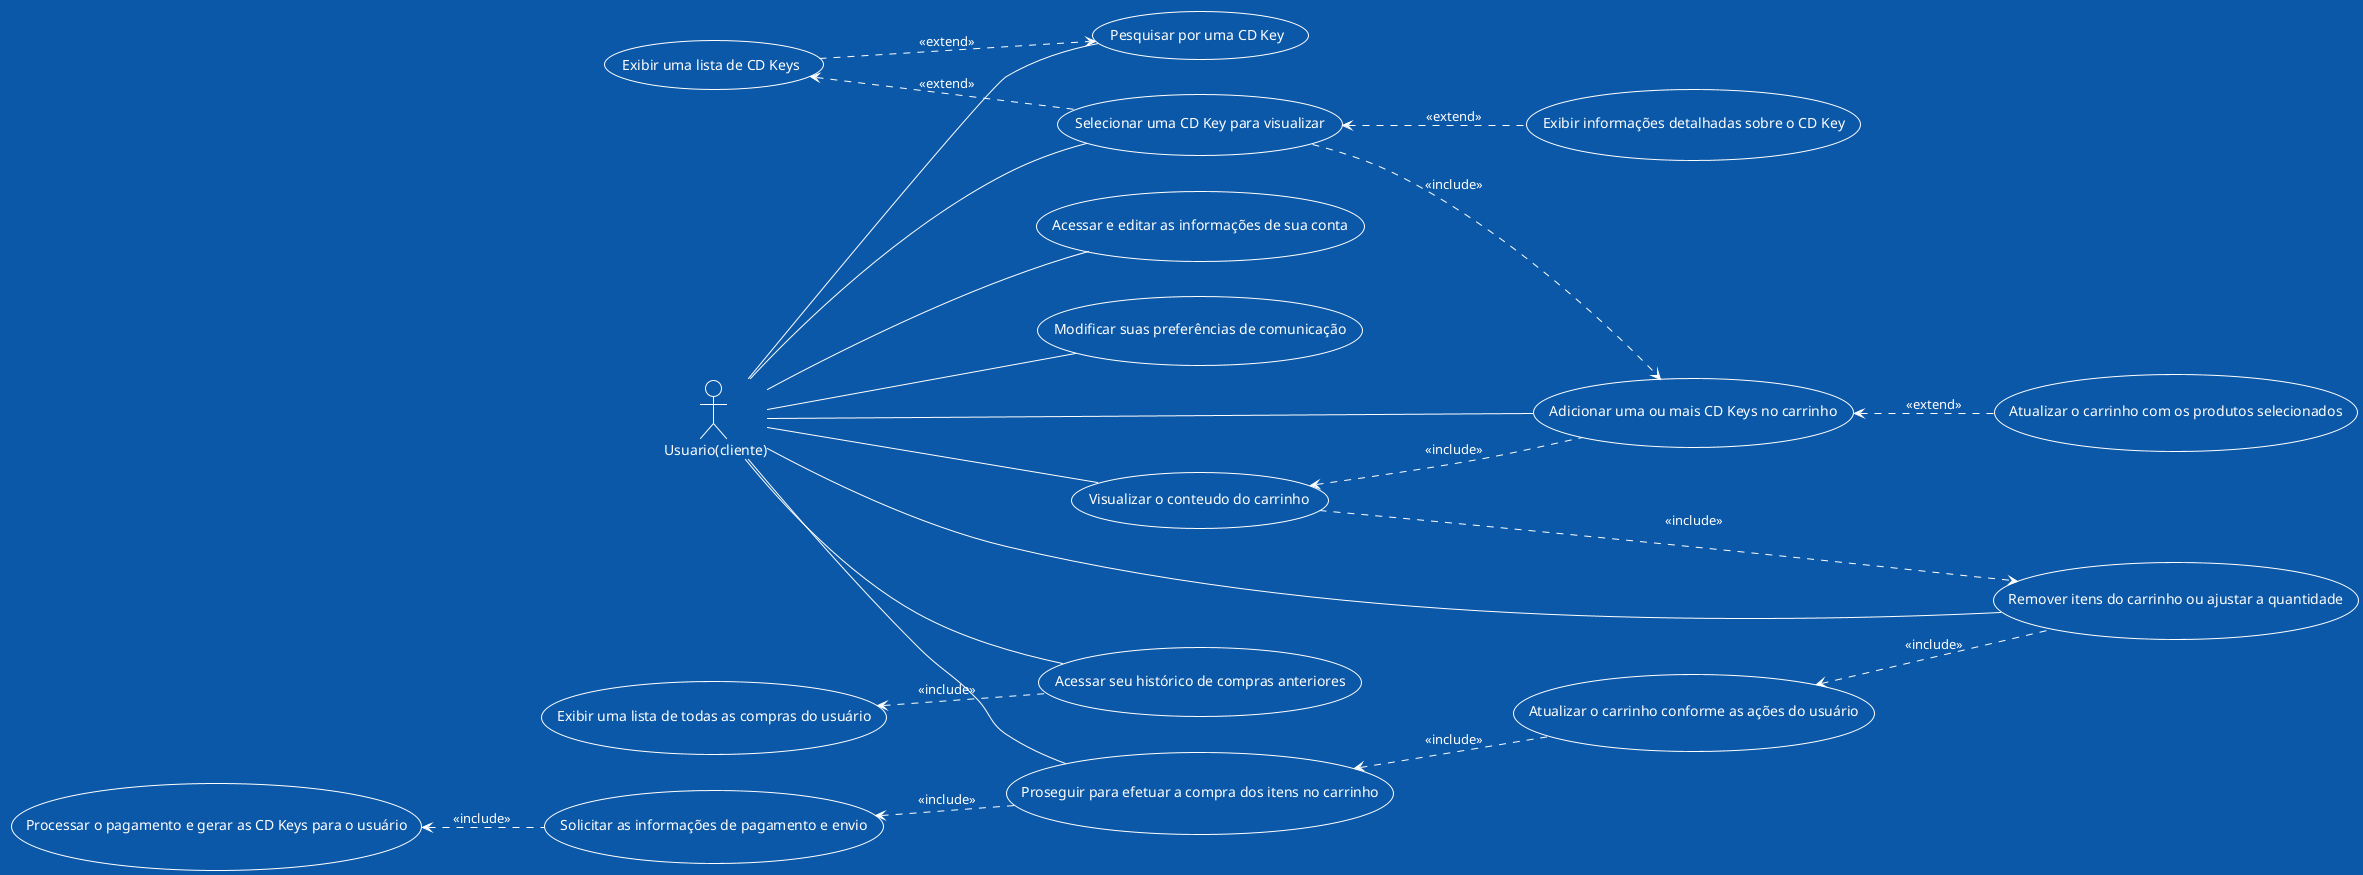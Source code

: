 @startuml Project

    left to right direction
    !theme amiga

    : Usuario(cliente): as C1

    (Pesquisar por uma CD Key) as CU001
    (Exibir uma lista de CD Keys) as CU002
    (Selecionar uma CD Key para visualizar) as CU003
    (Exibir informações detalhadas sobre o CD Key) as CU004
    (Adicionar uma ou mais CD Keys no carrinho) as CU005
    (Atualizar o carrinho com os produtos selecionados) as CU006
    (Visualizar o conteudo do carrinho) as CU007
    (Remover itens do carrinho ou ajustar a quantidade) as CU008
    (Atualizar o carrinho conforme as ações do usuário) as CU009
    (Proseguir para efetuar a compra dos itens no carrinho) as CU010
    (Solicitar as informações de pagamento e envio) as CU011
    (Processar o pagamento e gerar as CD Keys para o usuário) as CU012
    (Acessar seu histórico de compras anteriores) as CU013
    (Exibir uma lista de todas as compras do usuário) as CU014
    (Acessar e editar as informações de sua conta) as CU015
    (Modificar suas preferências de comunicação) as CU016

    C1 -- CU001
    C1 -- CU003
    C1 -- CU005
    C1 -- CU007
    C1 -- CU008
    C1 -- CU010
    C1 -- CU013
    C1 -- CU015
    C1 -- CU016
    
    CU002 ..> CU001 : <<extend>>
    CU002 <.. CU003 : <<extend>>
    CU003 <.. CU004 : <<extend>>
    CU003 ..> CU005 : <<include>>
    CU005 <.. CU006 : <<extend>>
    CU007 <.. CU005 : <<include>>
    CU007 ..> CU008 : <<include>>
    CU009 <.. CU008 : <<include>>
    CU010 <.. CU009 : <<include>>
    CU011 <.. CU010 : <<include>>
    CU012 <.. CU011 : <<include>>
    CU014 <.. CU013 : <<include>>

@enduml
